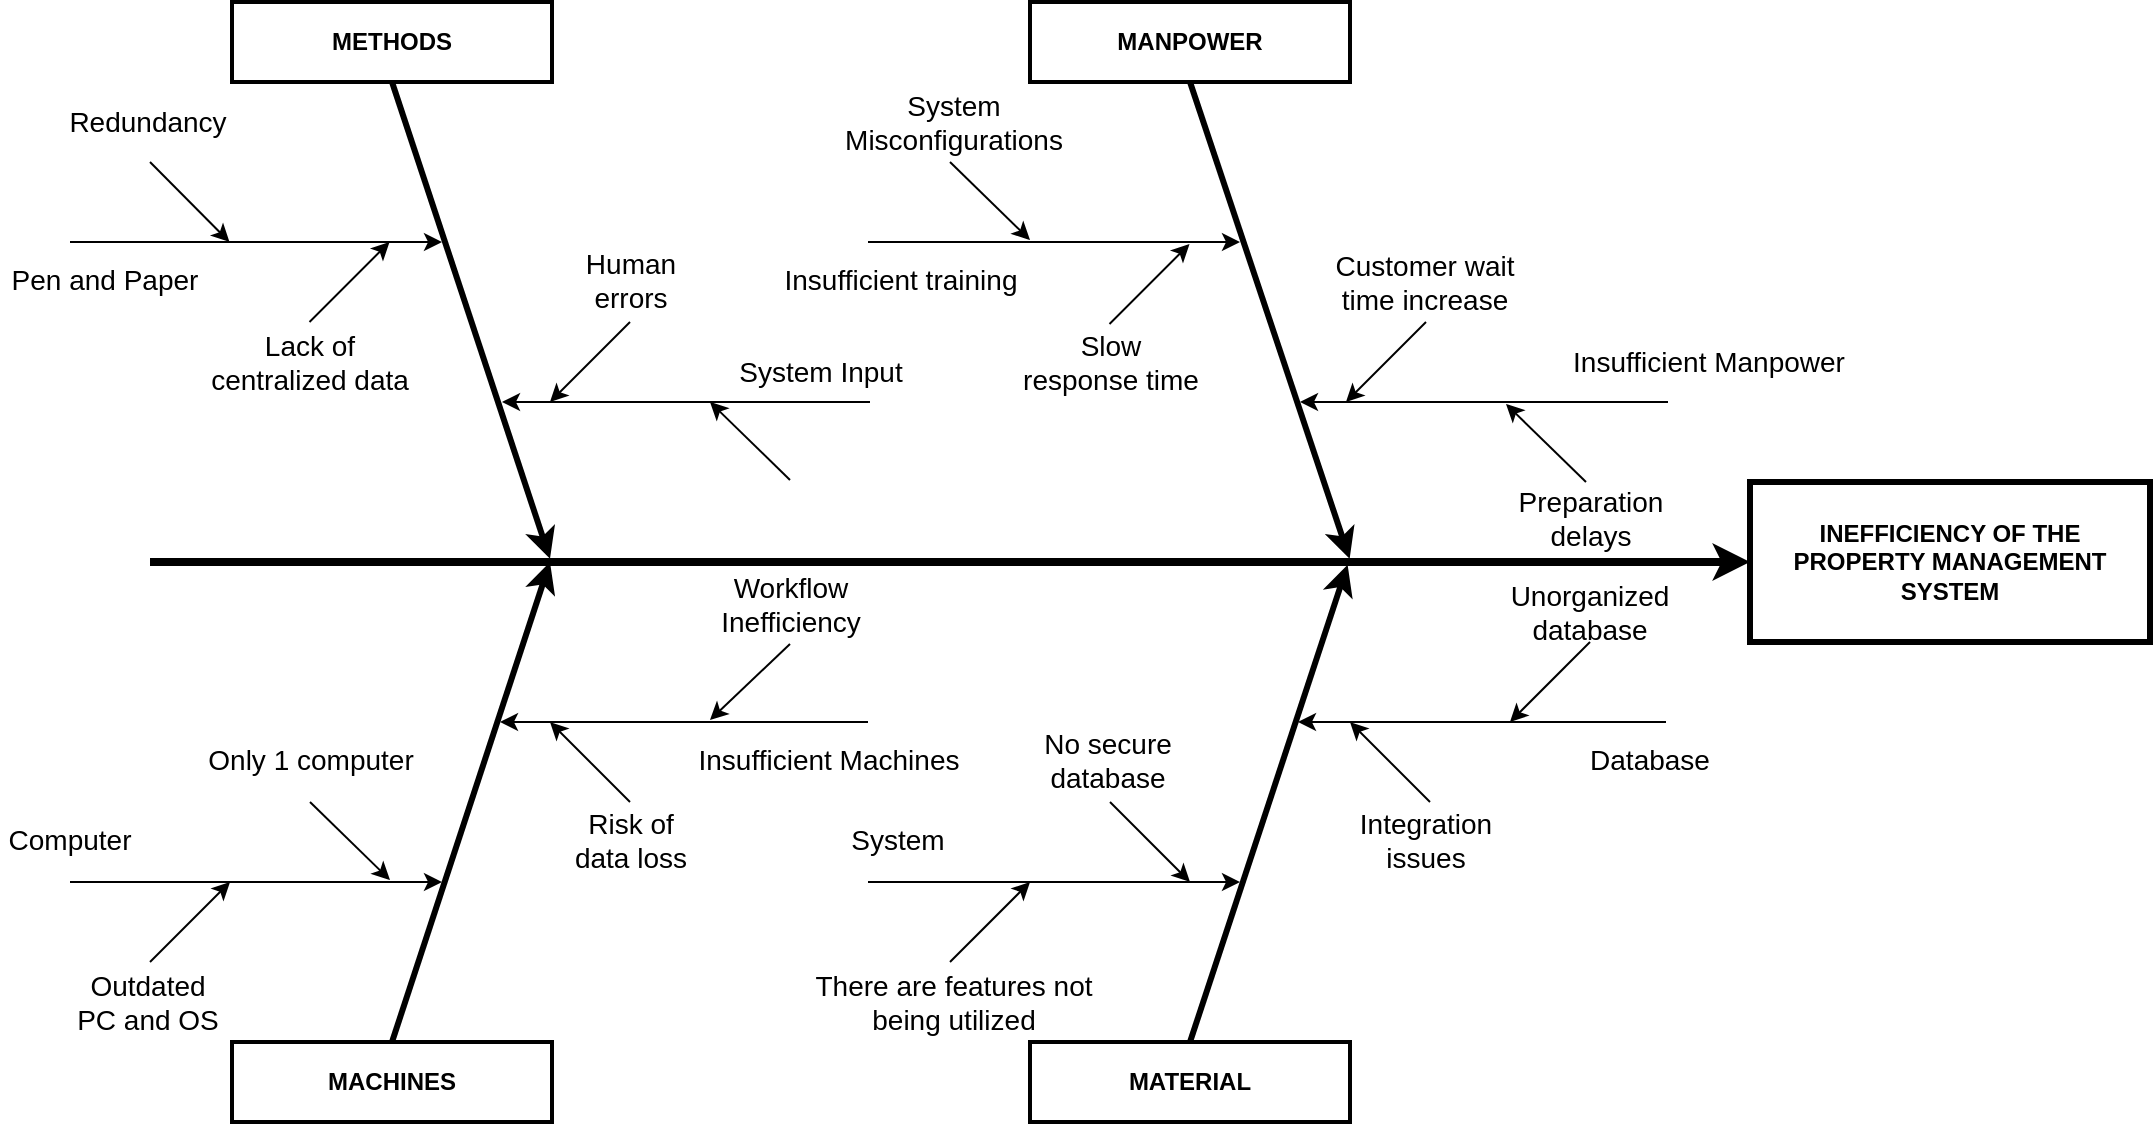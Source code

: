 <mxfile version="27.1.1">
  <diagram name="Page-1" id="4fc8d65c-f3f6-feb3-4d1c-02f59d9f9886">
    <mxGraphModel dx="1171" dy="549" grid="1" gridSize="10" guides="1" tooltips="1" connect="1" arrows="1" fold="1" page="1" pageScale="1" pageWidth="1169" pageHeight="827" background="none" math="0" shadow="0">
      <root>
        <mxCell id="0" />
        <mxCell id="1" parent="0" />
        <mxCell id="8" value="INEFFICIENCY OF THE PROPERTY MANAGEMENT SYSTEM" style="whiteSpace=wrap;strokeWidth=3;fontStyle=1" parent="1" vertex="1">
          <mxGeometry x="920" y="360" width="200" height="80" as="geometry" />
        </mxCell>
        <mxCell id="9" value="" style="edgeStyle=none;strokeWidth=4;entryX=0;entryY=0.5;entryDx=0;entryDy=0;" parent="1" target="8" edge="1">
          <mxGeometry width="100" height="100" relative="1" as="geometry">
            <mxPoint x="120" y="400" as="sourcePoint" />
            <mxPoint x="869.474" y="399.429" as="targetPoint" />
          </mxGeometry>
        </mxCell>
        <mxCell id="143" value="METHODS" style="whiteSpace=wrap;strokeWidth=2;fontStyle=1" parent="1" vertex="1">
          <mxGeometry x="161" y="120" width="160" height="40" as="geometry" />
        </mxCell>
        <mxCell id="144" value="MACHINES" style="whiteSpace=wrap;strokeWidth=2;fontStyle=1" parent="1" vertex="1">
          <mxGeometry x="161" y="640" width="160" height="40" as="geometry" />
        </mxCell>
        <mxCell id="145" value="" style="edgeStyle=none;exitX=0.5;exitY=1;strokeWidth=3;exitDx=0;exitDy=0;" parent="1" source="143" edge="1">
          <mxGeometry width="100" height="100" relative="1" as="geometry">
            <mxPoint x="240" y="163" as="sourcePoint" />
            <mxPoint x="320.002" y="398.429" as="targetPoint" />
          </mxGeometry>
        </mxCell>
        <mxCell id="146" value="" style="edgeStyle=none;strokeWidth=3;exitX=0.5;exitY=0;exitDx=0;exitDy=0;" parent="1" source="144" edge="1">
          <mxGeometry width="100" height="100" relative="1" as="geometry">
            <mxPoint x="240" y="640" as="sourcePoint" />
            <mxPoint x="320" y="400" as="targetPoint" />
          </mxGeometry>
        </mxCell>
        <mxCell id="204" value="MANPOWER" style="whiteSpace=wrap;strokeWidth=2;fontStyle=1" parent="1" vertex="1">
          <mxGeometry x="560" y="120" width="160" height="40" as="geometry" />
        </mxCell>
        <mxCell id="205" value="MATERIAL" style="whiteSpace=wrap;strokeWidth=2;fontStyle=1" parent="1" vertex="1">
          <mxGeometry x="560" y="640" width="160" height="40" as="geometry" />
        </mxCell>
        <mxCell id="206" value="" style="edgeStyle=none;strokeWidth=3;exitX=0.5;exitY=1;exitDx=0;exitDy=0;" parent="1" source="204" edge="1">
          <mxGeometry width="100" height="100" relative="1" as="geometry">
            <mxPoint x="640" y="160" as="sourcePoint" />
            <mxPoint x="719.813" y="398.353" as="targetPoint" />
          </mxGeometry>
        </mxCell>
        <mxCell id="207" value="" style="edgeStyle=none;strokeWidth=3;exitX=0.5;exitY=0;exitDx=0;exitDy=0;" parent="1" source="205" edge="1">
          <mxGeometry width="100" height="100" relative="1" as="geometry">
            <mxPoint x="640" y="640" as="sourcePoint" />
            <mxPoint x="718.813" y="401.353" as="targetPoint" />
          </mxGeometry>
        </mxCell>
        <mxCell id="sfnkssfLAMKxVPnzSxlk-327" value="" style="endArrow=classic;html=1;rounded=0;" parent="1" edge="1">
          <mxGeometry width="50" height="50" relative="1" as="geometry">
            <mxPoint x="440" y="359" as="sourcePoint" />
            <mxPoint x="400" y="320" as="targetPoint" />
          </mxGeometry>
        </mxCell>
        <mxCell id="sfnkssfLAMKxVPnzSxlk-328" value="" style="endArrow=classic;html=1;rounded=0;" parent="1" edge="1">
          <mxGeometry width="50" height="50" relative="1" as="geometry">
            <mxPoint x="199.75" y="280" as="sourcePoint" />
            <mxPoint x="239.75" y="240" as="targetPoint" />
          </mxGeometry>
        </mxCell>
        <mxCell id="sfnkssfLAMKxVPnzSxlk-329" value="" style="endArrow=classic;html=1;rounded=0;" parent="1" edge="1">
          <mxGeometry width="50" height="50" relative="1" as="geometry">
            <mxPoint x="360" y="280" as="sourcePoint" />
            <mxPoint x="320" y="320" as="targetPoint" />
          </mxGeometry>
        </mxCell>
        <mxCell id="sfnkssfLAMKxVPnzSxlk-330" value="" style="endArrow=classic;html=1;rounded=0;" parent="1" edge="1">
          <mxGeometry width="50" height="50" relative="1" as="geometry">
            <mxPoint x="120" y="200" as="sourcePoint" />
            <mxPoint x="159.75" y="240" as="targetPoint" />
          </mxGeometry>
        </mxCell>
        <mxCell id="sfnkssfLAMKxVPnzSxlk-333" value="" style="endArrow=classic;html=1;rounded=0;" parent="1" edge="1">
          <mxGeometry width="50" height="50" relative="1" as="geometry">
            <mxPoint x="599.754" y="281" as="sourcePoint" />
            <mxPoint x="639.754" y="241" as="targetPoint" />
          </mxGeometry>
        </mxCell>
        <mxCell id="sfnkssfLAMKxVPnzSxlk-334" value="" style="endArrow=classic;html=1;rounded=0;" parent="1" edge="1">
          <mxGeometry width="50" height="50" relative="1" as="geometry">
            <mxPoint x="520" y="200" as="sourcePoint" />
            <mxPoint x="560.004" y="239" as="targetPoint" />
          </mxGeometry>
        </mxCell>
        <mxCell id="sfnkssfLAMKxVPnzSxlk-335" value="" style="endArrow=classic;html=1;rounded=0;" parent="1" edge="1">
          <mxGeometry width="50" height="50" relative="1" as="geometry">
            <mxPoint x="838" y="360" as="sourcePoint" />
            <mxPoint x="798" y="321" as="targetPoint" />
          </mxGeometry>
        </mxCell>
        <mxCell id="sfnkssfLAMKxVPnzSxlk-336" value="" style="endArrow=classic;html=1;rounded=0;" parent="1" edge="1">
          <mxGeometry width="50" height="50" relative="1" as="geometry">
            <mxPoint x="758" y="280" as="sourcePoint" />
            <mxPoint x="718" y="320" as="targetPoint" />
          </mxGeometry>
        </mxCell>
        <mxCell id="sfnkssfLAMKxVPnzSxlk-339" value="" style="endArrow=classic;html=1;rounded=0;" parent="1" edge="1">
          <mxGeometry width="50" height="50" relative="1" as="geometry">
            <mxPoint x="200" y="520" as="sourcePoint" />
            <mxPoint x="240" y="559" as="targetPoint" />
          </mxGeometry>
        </mxCell>
        <mxCell id="sfnkssfLAMKxVPnzSxlk-340" value="" style="endArrow=classic;html=1;rounded=0;" parent="1" edge="1">
          <mxGeometry width="50" height="50" relative="1" as="geometry">
            <mxPoint x="120" y="600" as="sourcePoint" />
            <mxPoint x="160" y="560" as="targetPoint" />
          </mxGeometry>
        </mxCell>
        <mxCell id="sfnkssfLAMKxVPnzSxlk-341" value="" style="endArrow=classic;html=1;rounded=0;" parent="1" edge="1">
          <mxGeometry width="50" height="50" relative="1" as="geometry">
            <mxPoint x="440" y="441" as="sourcePoint" />
            <mxPoint x="400" y="479" as="targetPoint" />
          </mxGeometry>
        </mxCell>
        <mxCell id="sfnkssfLAMKxVPnzSxlk-342" value="" style="endArrow=classic;html=1;rounded=0;" parent="1" edge="1">
          <mxGeometry width="50" height="50" relative="1" as="geometry">
            <mxPoint x="360" y="520" as="sourcePoint" />
            <mxPoint x="320" y="480" as="targetPoint" />
          </mxGeometry>
        </mxCell>
        <mxCell id="sfnkssfLAMKxVPnzSxlk-351" value="" style="endArrow=classic;html=1;rounded=0;" parent="1" edge="1">
          <mxGeometry width="50" height="50" relative="1" as="geometry">
            <mxPoint x="600" y="520" as="sourcePoint" />
            <mxPoint x="640" y="560" as="targetPoint" />
          </mxGeometry>
        </mxCell>
        <mxCell id="sfnkssfLAMKxVPnzSxlk-352" value="" style="endArrow=classic;html=1;rounded=0;" parent="1" edge="1">
          <mxGeometry width="50" height="50" relative="1" as="geometry">
            <mxPoint x="520" y="600" as="sourcePoint" />
            <mxPoint x="560" y="560" as="targetPoint" />
          </mxGeometry>
        </mxCell>
        <mxCell id="sfnkssfLAMKxVPnzSxlk-356" value="" style="endArrow=classic;html=1;rounded=0;" parent="1" edge="1">
          <mxGeometry width="50" height="50" relative="1" as="geometry">
            <mxPoint x="840" y="440" as="sourcePoint" />
            <mxPoint x="800" y="480" as="targetPoint" />
          </mxGeometry>
        </mxCell>
        <mxCell id="sfnkssfLAMKxVPnzSxlk-357" value="" style="endArrow=classic;html=1;rounded=0;" parent="1" edge="1">
          <mxGeometry width="50" height="50" relative="1" as="geometry">
            <mxPoint x="760" y="520" as="sourcePoint" />
            <mxPoint x="720" y="480" as="targetPoint" />
          </mxGeometry>
        </mxCell>
        <mxCell id="sfnkssfLAMKxVPnzSxlk-359" value="" style="endArrow=classic;html=1;rounded=0;fontStyle=1" parent="1" edge="1">
          <mxGeometry width="50" height="50" relative="1" as="geometry">
            <mxPoint x="80" y="240" as="sourcePoint" />
            <mxPoint x="266" y="240" as="targetPoint" />
          </mxGeometry>
        </mxCell>
        <mxCell id="sfnkssfLAMKxVPnzSxlk-362" value="" style="endArrow=classic;html=1;rounded=0;" parent="1" edge="1">
          <mxGeometry width="50" height="50" relative="1" as="geometry">
            <mxPoint x="80" y="560" as="sourcePoint" />
            <mxPoint x="266" y="560" as="targetPoint" />
          </mxGeometry>
        </mxCell>
        <mxCell id="sfnkssfLAMKxVPnzSxlk-363" value="" style="endArrow=classic;html=1;rounded=0;" parent="1" edge="1">
          <mxGeometry width="50" height="50" relative="1" as="geometry">
            <mxPoint x="480" y="320" as="sourcePoint" />
            <mxPoint x="296" y="320" as="targetPoint" />
          </mxGeometry>
        </mxCell>
        <mxCell id="sfnkssfLAMKxVPnzSxlk-364" value="" style="endArrow=classic;html=1;rounded=0;" parent="1" edge="1">
          <mxGeometry width="50" height="50" relative="1" as="geometry">
            <mxPoint x="479" y="480" as="sourcePoint" />
            <mxPoint x="295" y="480" as="targetPoint" />
          </mxGeometry>
        </mxCell>
        <mxCell id="sfnkssfLAMKxVPnzSxlk-366" value="" style="endArrow=classic;html=1;rounded=0;fontStyle=1" parent="1" edge="1">
          <mxGeometry width="50" height="50" relative="1" as="geometry">
            <mxPoint x="479" y="240" as="sourcePoint" />
            <mxPoint x="665" y="240" as="targetPoint" />
          </mxGeometry>
        </mxCell>
        <mxCell id="sfnkssfLAMKxVPnzSxlk-367" value="" style="endArrow=classic;html=1;rounded=0;" parent="1" edge="1">
          <mxGeometry width="50" height="50" relative="1" as="geometry">
            <mxPoint x="879" y="320" as="sourcePoint" />
            <mxPoint x="695" y="320" as="targetPoint" />
          </mxGeometry>
        </mxCell>
        <mxCell id="sfnkssfLAMKxVPnzSxlk-369" value="" style="endArrow=classic;html=1;rounded=0;fontStyle=1" parent="1" edge="1">
          <mxGeometry width="50" height="50" relative="1" as="geometry">
            <mxPoint x="479" y="560" as="sourcePoint" />
            <mxPoint x="665" y="560" as="targetPoint" />
          </mxGeometry>
        </mxCell>
        <mxCell id="sfnkssfLAMKxVPnzSxlk-370" value="" style="endArrow=classic;html=1;rounded=0;" parent="1" edge="1">
          <mxGeometry width="50" height="50" relative="1" as="geometry">
            <mxPoint x="878" y="480" as="sourcePoint" />
            <mxPoint x="694" y="480" as="targetPoint" />
          </mxGeometry>
        </mxCell>
        <mxCell id="sfnkssfLAMKxVPnzSxlk-372" value="&lt;font style=&quot;font-size: 14px;&quot;&gt;System&lt;/font&gt;" style="text;strokeColor=none;align=center;fillColor=none;html=1;verticalAlign=middle;whiteSpace=wrap;rounded=0;" parent="1" vertex="1">
          <mxGeometry x="464" y="524" width="60" height="30" as="geometry" />
        </mxCell>
        <mxCell id="sfnkssfLAMKxVPnzSxlk-373" value="&lt;font style=&quot;font-size: 14px;&quot;&gt;Computer&lt;/font&gt;" style="text;strokeColor=none;align=center;fillColor=none;html=1;verticalAlign=middle;whiteSpace=wrap;rounded=0;" parent="1" vertex="1">
          <mxGeometry x="50" y="524" width="60" height="30" as="geometry" />
        </mxCell>
        <mxCell id="sfnkssfLAMKxVPnzSxlk-374" value="&lt;font style=&quot;font-size: 14px;&quot;&gt;Outdated PC and OS&lt;/font&gt;" style="text;strokeColor=none;align=center;fillColor=none;html=1;verticalAlign=middle;whiteSpace=wrap;rounded=0;" parent="1" vertex="1">
          <mxGeometry x="81" y="605" width="76" height="30" as="geometry" />
        </mxCell>
        <mxCell id="sfnkssfLAMKxVPnzSxlk-375" value="&lt;font style=&quot;font-size: 14px;&quot;&gt;Only 1 computer&lt;/font&gt;" style="text;strokeColor=none;align=center;fillColor=none;html=1;verticalAlign=middle;whiteSpace=wrap;rounded=0;" parent="1" vertex="1">
          <mxGeometry x="142.5" y="484" width="115" height="30" as="geometry" />
        </mxCell>
        <mxCell id="sfnkssfLAMKxVPnzSxlk-376" value="&lt;span style=&quot;font-size: 14px;&quot;&gt;No secure database&lt;/span&gt;" style="text;strokeColor=none;align=center;fillColor=none;html=1;verticalAlign=middle;whiteSpace=wrap;rounded=0;" parent="1" vertex="1">
          <mxGeometry x="544" y="484" width="110" height="30" as="geometry" />
        </mxCell>
        <mxCell id="sfnkssfLAMKxVPnzSxlk-377" value="&lt;font style=&quot;font-size: 14px;&quot;&gt;There are features not being utilized&lt;/font&gt;" style="text;strokeColor=none;align=center;fillColor=none;html=1;verticalAlign=middle;whiteSpace=wrap;rounded=0;" parent="1" vertex="1">
          <mxGeometry x="450" y="605" width="144" height="30" as="geometry" />
        </mxCell>
        <mxCell id="sfnkssfLAMKxVPnzSxlk-379" value="&lt;span style=&quot;font-size: 14px;&quot;&gt;Pen and Paper&lt;/span&gt;" style="text;strokeColor=none;align=center;fillColor=none;html=1;verticalAlign=middle;whiteSpace=wrap;rounded=0;" parent="1" vertex="1">
          <mxGeometry x="45" y="244" width="105" height="30" as="geometry" />
        </mxCell>
        <mxCell id="sfnkssfLAMKxVPnzSxlk-380" value="&lt;font style=&quot;font-size: 14px;&quot;&gt;Redundancy&lt;/font&gt;" style="text;strokeColor=none;align=center;fillColor=none;html=1;verticalAlign=middle;whiteSpace=wrap;rounded=0;" parent="1" vertex="1">
          <mxGeometry x="89" y="165" width="60" height="30" as="geometry" />
        </mxCell>
        <mxCell id="sfnkssfLAMKxVPnzSxlk-381" value="&lt;div&gt;&lt;font style=&quot;font-size: 14px;&quot;&gt;Lack of centralized data&lt;/font&gt;&lt;/div&gt;" style="text;strokeColor=none;align=center;fillColor=none;html=1;verticalAlign=middle;whiteSpace=wrap;rounded=0;" parent="1" vertex="1">
          <mxGeometry x="145" y="285" width="110" height="30" as="geometry" />
        </mxCell>
        <mxCell id="sfnkssfLAMKxVPnzSxlk-382" value="&lt;span style=&quot;font-size: 14px;&quot;&gt;System Misconfigurations&lt;/span&gt;" style="text;strokeColor=none;align=center;fillColor=none;html=1;verticalAlign=middle;whiteSpace=wrap;rounded=0;" parent="1" vertex="1">
          <mxGeometry x="487" y="165" width="70" height="30" as="geometry" />
        </mxCell>
        <mxCell id="sfnkssfLAMKxVPnzSxlk-383" value="&lt;font style=&quot;font-size: 14px;&quot;&gt;Insufficient training&lt;/font&gt;" style="text;strokeColor=none;align=center;fillColor=none;html=1;verticalAlign=middle;whiteSpace=wrap;rounded=0;" parent="1" vertex="1">
          <mxGeometry x="431" y="244" width="129" height="30" as="geometry" />
        </mxCell>
        <mxCell id="Yfn8EVCjgWUCSsXEZa4B-207" value="&lt;span style=&quot;font-size: 14px;&quot;&gt;Slow response time&lt;/span&gt;" style="text;strokeColor=none;align=center;fillColor=none;html=1;verticalAlign=middle;whiteSpace=wrap;rounded=0;" vertex="1" parent="1">
          <mxGeometry x="554" y="285" width="93" height="30" as="geometry" />
        </mxCell>
        <mxCell id="Yfn8EVCjgWUCSsXEZa4B-211" value="&lt;span style=&quot;font-size: 14px;&quot;&gt;Insufficient Manpower&lt;/span&gt;" style="text;strokeColor=none;align=center;fillColor=none;html=1;verticalAlign=middle;whiteSpace=wrap;rounded=0;" vertex="1" parent="1">
          <mxGeometry x="822" y="285" width="155" height="30" as="geometry" />
        </mxCell>
        <mxCell id="Yfn8EVCjgWUCSsXEZa4B-212" value="&lt;span style=&quot;font-size: 14px;&quot;&gt;Customer wait time increase&lt;/span&gt;" style="text;strokeColor=none;align=center;fillColor=none;html=1;verticalAlign=middle;whiteSpace=wrap;rounded=0;" vertex="1" parent="1">
          <mxGeometry x="704" y="245" width="107" height="30" as="geometry" />
        </mxCell>
        <mxCell id="Yfn8EVCjgWUCSsXEZa4B-213" value="&lt;span style=&quot;font-size: 14px;&quot;&gt;Preparation delays&lt;/span&gt;" style="text;strokeColor=none;align=center;fillColor=none;html=1;verticalAlign=middle;whiteSpace=wrap;rounded=0;" vertex="1" parent="1">
          <mxGeometry x="786.5" y="363" width="107" height="30" as="geometry" />
        </mxCell>
        <mxCell id="Yfn8EVCjgWUCSsXEZa4B-214" value="&lt;font style=&quot;font-size: 14px;&quot;&gt;Insufficient Machines&lt;/font&gt;" style="text;strokeColor=none;align=center;fillColor=none;html=1;verticalAlign=middle;whiteSpace=wrap;rounded=0;" vertex="1" parent="1">
          <mxGeometry x="385" y="484" width="149" height="30" as="geometry" />
        </mxCell>
        <mxCell id="Yfn8EVCjgWUCSsXEZa4B-216" value="&lt;font style=&quot;font-size: 14px;&quot;&gt;Workflow Inefficiency&lt;/font&gt;" style="text;strokeColor=none;align=center;fillColor=none;html=1;verticalAlign=middle;whiteSpace=wrap;rounded=0;" vertex="1" parent="1">
          <mxGeometry x="383" y="406" width="115" height="30" as="geometry" />
        </mxCell>
        <mxCell id="Yfn8EVCjgWUCSsXEZa4B-217" value="&lt;font style=&quot;font-size: 14px;&quot;&gt;Risk of&lt;/font&gt;&lt;div&gt;&lt;font style=&quot;font-size: 14px;&quot;&gt;data loss&lt;/font&gt;&lt;/div&gt;" style="text;strokeColor=none;align=center;fillColor=none;html=1;verticalAlign=middle;whiteSpace=wrap;rounded=0;" vertex="1" parent="1">
          <mxGeometry x="303" y="524" width="115" height="30" as="geometry" />
        </mxCell>
        <mxCell id="Yfn8EVCjgWUCSsXEZa4B-218" value="&lt;span style=&quot;font-size: 14px;&quot;&gt;Database&lt;/span&gt;" style="text;strokeColor=none;align=center;fillColor=none;html=1;verticalAlign=middle;whiteSpace=wrap;rounded=0;" vertex="1" parent="1">
          <mxGeometry x="840" y="484" width="60" height="30" as="geometry" />
        </mxCell>
        <mxCell id="Yfn8EVCjgWUCSsXEZa4B-219" value="&lt;span style=&quot;font-size: 14px;&quot;&gt;Unorganized database&lt;/span&gt;" style="text;strokeColor=none;align=center;fillColor=none;html=1;verticalAlign=middle;whiteSpace=wrap;rounded=0;" vertex="1" parent="1">
          <mxGeometry x="810" y="410" width="60" height="30" as="geometry" />
        </mxCell>
        <mxCell id="Yfn8EVCjgWUCSsXEZa4B-220" value="&lt;span style=&quot;font-size: 14px;&quot;&gt;System Input&lt;/span&gt;" style="text;strokeColor=none;align=center;fillColor=none;html=1;verticalAlign=middle;whiteSpace=wrap;rounded=0;" vertex="1" parent="1">
          <mxGeometry x="413" y="290" width="85" height="30" as="geometry" />
        </mxCell>
        <mxCell id="Yfn8EVCjgWUCSsXEZa4B-221" value="&lt;span style=&quot;font-size: 14px;&quot;&gt;Integration issues&lt;/span&gt;" style="text;strokeColor=none;align=center;fillColor=none;html=1;verticalAlign=middle;whiteSpace=wrap;rounded=0;" vertex="1" parent="1">
          <mxGeometry x="727.5" y="524" width="60" height="30" as="geometry" />
        </mxCell>
        <mxCell id="Yfn8EVCjgWUCSsXEZa4B-222" value="&lt;span style=&quot;font-size: 14px;&quot;&gt;Human errors&lt;/span&gt;" style="text;strokeColor=none;align=center;fillColor=none;html=1;verticalAlign=middle;whiteSpace=wrap;rounded=0;" vertex="1" parent="1">
          <mxGeometry x="318" y="244" width="85" height="30" as="geometry" />
        </mxCell>
      </root>
    </mxGraphModel>
  </diagram>
</mxfile>

